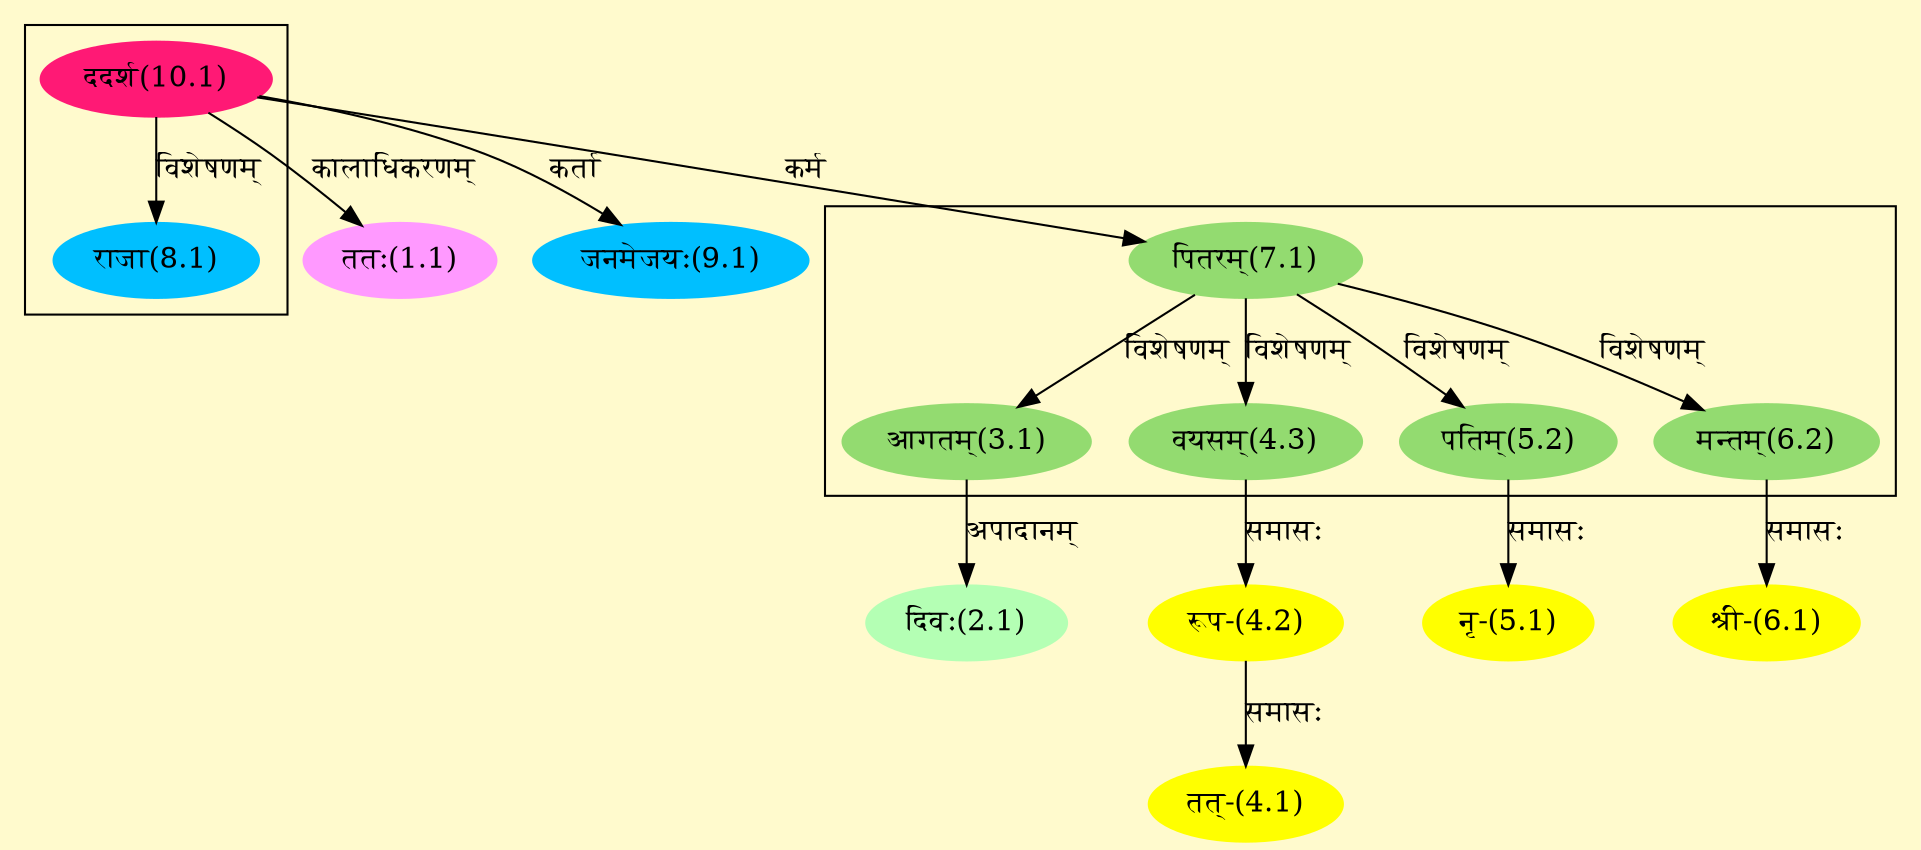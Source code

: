 digraph G{
rankdir=BT;
 compound=true;
 bgcolor="lemonchiffon1";

subgraph cluster_1{
Node3_1 [style=filled, color="#93DB70" label = "आगतम्(3.1)"]
Node7_1 [style=filled, color="#93DB70" label = "पितरम्(7.1)"]
Node4_3 [style=filled, color="#93DB70" label = "वयसम्(4.3)"]
Node5_2 [style=filled, color="#93DB70" label = "पतिम्(5.2)"]
Node6_2 [style=filled, color="#93DB70" label = "मन्तम्(6.2)"]

}

subgraph cluster_2{
Node8_1 [style=filled, color="#00BFFF" label = "राजा(8.1)"]
Node10_1 [style=filled, color="#FF1975" label = "ददर्श(10.1)"]

}
Node1_1 [style=filled, color="#FF99FF" label = "ततः(1.1)"]
Node10_1 [style=filled, color="#FF1975" label = "ददर्श(10.1)"]
Node2_1 [style=filled, color="#B4FFB4" label = "दिवः(2.1)"]
Node3_1 [style=filled, color="#93DB70" label = "आगतम्(3.1)"]
Node4_1 [style=filled, color="#FFFF00" label = "तत्-(4.1)"]
Node4_2 [style=filled, color="#FFFF00" label = "रूप-(4.2)"]
Node4_3 [style=filled, color="#93DB70" label = "वयसम्(4.3)"]
Node5_1 [style=filled, color="#FFFF00" label = "नृ-(5.1)"]
Node5_2 [style=filled, color="#93DB70" label = "पतिम्(5.2)"]
Node6_1 [style=filled, color="#FFFF00" label = "श्री-(6.1)"]
Node6_2 [style=filled, color="#93DB70" label = "मन्तम्(6.2)"]
Node7_1 [style=filled, color="#93DB70" label = "पितरम्(7.1)"]
Node9_1 [style=filled, color="#00BFFF" label = "जनमेजयः(9.1)"]
/* Start of Relations section */

Node1_1 -> Node10_1 [  label="कालाधिकरणम्"  dir="back" ]
Node2_1 -> Node3_1 [  label="अपादानम्"  dir="back" ]
Node3_1 -> Node7_1 [  label="विशेषणम्"  dir="back" ]
Node4_1 -> Node4_2 [  label="समासः"  dir="back" ]
Node4_2 -> Node4_3 [  label="समासः"  dir="back" ]
Node4_3 -> Node7_1 [  label="विशेषणम्"  dir="back" ]
Node5_1 -> Node5_2 [  label="समासः"  dir="back" ]
Node5_2 -> Node7_1 [  label="विशेषणम्"  dir="back" ]
Node6_1 -> Node6_2 [  label="समासः"  dir="back" ]
Node6_2 -> Node7_1 [  label="विशेषणम्"  dir="back" ]
Node7_1 -> Node10_1 [  label="कर्म"  dir="back" ]
Node8_1 -> Node10_1 [  label="विशेषणम्"  dir="back" ]
Node9_1 -> Node10_1 [  label="कर्ता"  dir="back" ]
}
